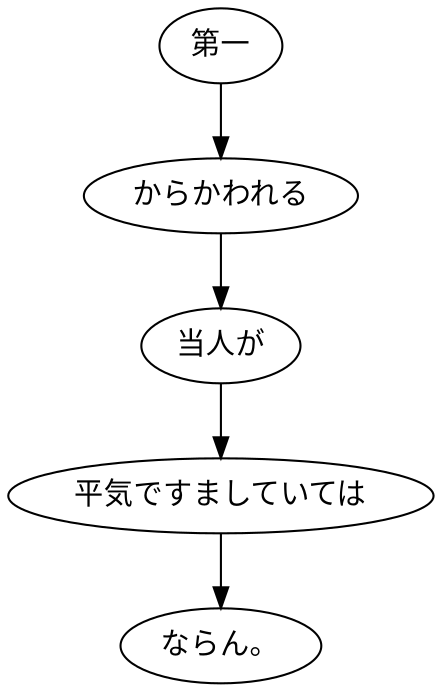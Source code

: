 digraph graph4752 {
	node0 [label="第一"];
	node1 [label="からかわれる"];
	node2 [label="当人が"];
	node3 [label="平気ですましていては"];
	node4 [label="ならん。"];
	node0 -> node1;
	node1 -> node2;
	node2 -> node3;
	node3 -> node4;
}
